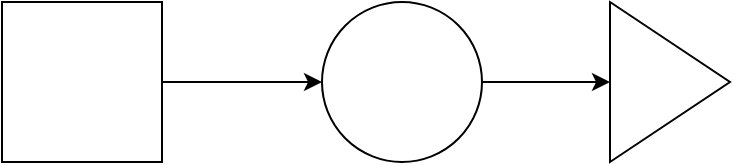 <mxfile version="16.5.6" type="github"><diagram id="Zw6NNjm21GJ87TqAKygK" name="Page-1"><mxGraphModel dx="1422" dy="757" grid="1" gridSize="10" guides="1" tooltips="1" connect="1" arrows="1" fold="1" page="1" pageScale="1" pageWidth="827" pageHeight="1169" math="0" shadow="0"><root><mxCell id="0"/><mxCell id="1" parent="0"/><mxCell id="jw3wukvm8Me_v2vlkWN5-4" style="edgeStyle=orthogonalEdgeStyle;rounded=0;orthogonalLoop=1;jettySize=auto;html=1;exitX=1;exitY=0.5;exitDx=0;exitDy=0;entryX=0;entryY=0.5;entryDx=0;entryDy=0;" edge="1" parent="1" source="jw3wukvm8Me_v2vlkWN5-1" target="jw3wukvm8Me_v2vlkWN5-2"><mxGeometry relative="1" as="geometry"/></mxCell><mxCell id="jw3wukvm8Me_v2vlkWN5-1" value="" style="whiteSpace=wrap;html=1;aspect=fixed;" vertex="1" parent="1"><mxGeometry x="110" y="60" width="80" height="80" as="geometry"/></mxCell><mxCell id="jw3wukvm8Me_v2vlkWN5-2" value="" style="ellipse;whiteSpace=wrap;html=1;aspect=fixed;" vertex="1" parent="1"><mxGeometry x="270" y="60" width="80" height="80" as="geometry"/></mxCell><mxCell id="jw3wukvm8Me_v2vlkWN5-5" value="" style="triangle;whiteSpace=wrap;html=1;" vertex="1" parent="1"><mxGeometry x="414" y="60" width="60" height="80" as="geometry"/></mxCell><mxCell id="jw3wukvm8Me_v2vlkWN5-6" value="" style="endArrow=classic;html=1;rounded=0;exitX=1;exitY=0.5;exitDx=0;exitDy=0;entryX=0;entryY=0.5;entryDx=0;entryDy=0;" edge="1" parent="1" source="jw3wukvm8Me_v2vlkWN5-2" target="jw3wukvm8Me_v2vlkWN5-5"><mxGeometry width="50" height="50" relative="1" as="geometry"><mxPoint x="390" y="110" as="sourcePoint"/><mxPoint x="440" y="60" as="targetPoint"/></mxGeometry></mxCell></root></mxGraphModel></diagram></mxfile>